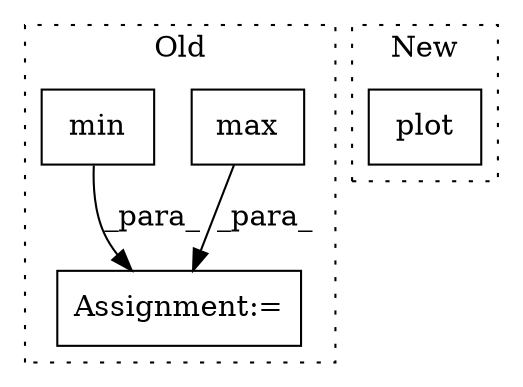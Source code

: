 digraph G {
subgraph cluster0 {
1 [label="max" a="32" s="1112,1120" l="4,1" shape="box"];
3 [label="Assignment:=" a="7" s="1191" l="1" shape="box"];
4 [label="min" a="32" s="1221,1229" l="4,1" shape="box"];
label = "Old";
style="dotted";
}
subgraph cluster1 {
2 [label="plot" a="32" s="1598,1652" l="5,1" shape="box"];
label = "New";
style="dotted";
}
1 -> 3 [label="_para_"];
4 -> 3 [label="_para_"];
}